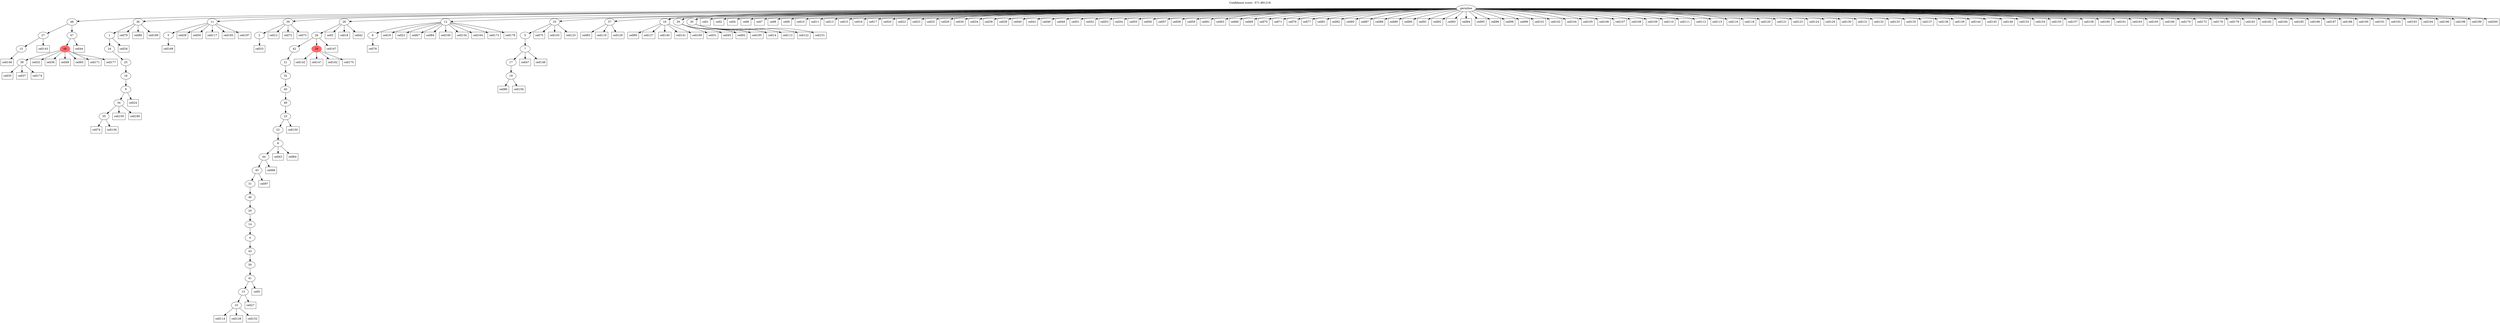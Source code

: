 digraph g {
	"50" -> "51";
	"51" [label="15"];
	"48" -> "49";
	"49" [label="38"];
	"47" -> "48";
	"48" [color=indianred1, style=filled, label="48"];
	"46" -> "47";
	"47" [label="47"];
	"46" -> "50";
	"50" [label="27"];
	"44" -> "45";
	"45" [label="35"];
	"43" -> "44";
	"44" [label="34"];
	"42" -> "43";
	"43" [label="9"];
	"41" -> "42";
	"42" [label="18"];
	"40" -> "41";
	"41" [label="25"];
	"39" -> "40";
	"40" [label="24"];
	"38" -> "39";
	"39" [label="1"];
	"35" -> "36";
	"36" [label="3"];
	"33" -> "34";
	"34" [label="2"];
	"30" -> "31";
	"31" [label="10"];
	"29" -> "30";
	"30" [label="13"];
	"28" -> "29";
	"29" [label="41"];
	"27" -> "28";
	"28" [label="50"];
	"26" -> "27";
	"27" [label="43"];
	"25" -> "26";
	"26" [label="4"];
	"24" -> "25";
	"25" [label="14"];
	"23" -> "24";
	"24" [label="20"];
	"22" -> "23";
	"23" [label="46"];
	"21" -> "22";
	"22" [label="31"];
	"20" -> "21";
	"21" [label="45"];
	"19" -> "20";
	"20" [label="44"];
	"18" -> "19";
	"19" [label="8"];
	"17" -> "18";
	"18" [label="22"];
	"16" -> "17";
	"17" [label="23"];
	"15" -> "16";
	"16" [label="49"];
	"14" -> "15";
	"15" [label="40"];
	"13" -> "14";
	"14" [label="32"];
	"12" -> "13";
	"13" [label="21"];
	"11" -> "12";
	"12" [label="42"];
	"11" -> "32";
	"32" [color=indianred1, style=filled, label="28"];
	"10" -> "11";
	"11" [label="26"];
	"7" -> "8";
	"8" [label="6"];
	"5" -> "6";
	"6" [label="19"];
	"4" -> "5";
	"5" [label="17"];
	"3" -> "4";
	"4" [label="7"];
	"2" -> "3";
	"3" [label="5"];
	"0" -> "1";
	"1" [label="37"];
	"0" -> "2";
	"2" [label="33"];
	"0" -> "7";
	"7" [label="12"];
	"0" -> "9";
	"9" [label="16"];
	"0" -> "10";
	"10" [label="28"];
	"0" -> "33";
	"33" [label="39"];
	"0" -> "35";
	"35" [label="11"];
	"0" -> "37";
	"37" [label="29"];
	"0" -> "38";
	"38" [label="36"];
	"0" -> "46";
	"46" [label="48"];
	"0" -> "52";
	"52" [label="30"];
	"0" [label="germline"];
	"0" -> "cell1";
	"cell1" [shape=box];
	"0" -> "cell2";
	"cell2" [shape=box];
	"10" -> "cell3";
	"cell3" [shape=box];
	"0" -> "cell4";
	"cell4" [shape=box];
	"29" -> "cell5";
	"cell5" [shape=box];
	"0" -> "cell6";
	"cell6" [shape=box];
	"0" -> "cell7";
	"cell7" [shape=box];
	"0" -> "cell8";
	"cell8" [shape=box];
	"0" -> "cell9";
	"cell9" [shape=box];
	"0" -> "cell10";
	"cell10" [shape=box];
	"0" -> "cell11";
	"cell11" [shape=box];
	"33" -> "cell12";
	"cell12" [shape=box];
	"0" -> "cell13";
	"cell13" [shape=box];
	"52" -> "cell14";
	"cell14" [shape=box];
	"0" -> "cell15";
	"cell15" [shape=box];
	"0" -> "cell16";
	"cell16" [shape=box];
	"0" -> "cell17";
	"cell17" [shape=box];
	"10" -> "cell18";
	"cell18" [shape=box];
	"7" -> "cell19";
	"cell19" [shape=box];
	"0" -> "cell20";
	"cell20" [shape=box];
	"7" -> "cell21";
	"cell21" [shape=box];
	"0" -> "cell22";
	"cell22" [shape=box];
	"0" -> "cell23";
	"cell23" [shape=box];
	"43" -> "cell24";
	"cell24" [shape=box];
	"0" -> "cell25";
	"cell25" [shape=box];
	"39" -> "cell26";
	"cell26" [shape=box];
	"30" -> "cell27";
	"cell27" [shape=box];
	"35" -> "cell28";
	"cell28" [shape=box];
	"0" -> "cell29";
	"cell29" [shape=box];
	"0" -> "cell30";
	"cell30" [shape=box];
	"37" -> "cell31";
	"cell31" [shape=box];
	"48" -> "cell32";
	"cell32" [shape=box];
	"34" -> "cell33";
	"cell33" [shape=box];
	"0" -> "cell34";
	"cell34" [shape=box];
	"49" -> "cell35";
	"cell35" [shape=box];
	"48" -> "cell36";
	"cell36" [shape=box];
	"49" -> "cell37";
	"cell37" [shape=box];
	"0" -> "cell38";
	"cell38" [shape=box];
	"0" -> "cell39";
	"cell39" [shape=box];
	"0" -> "cell40";
	"cell40" [shape=box];
	"0" -> "cell41";
	"cell41" [shape=box];
	"10" -> "cell42";
	"cell42" [shape=box];
	"19" -> "cell43";
	"cell43" [shape=box];
	"47" -> "cell44";
	"cell44" [shape=box];
	"37" -> "cell45";
	"cell45" [shape=box];
	"0" -> "cell46";
	"cell46" [shape=box];
	"4" -> "cell47";
	"cell47" [shape=box];
	"48" -> "cell48";
	"cell48" [shape=box];
	"0" -> "cell49";
	"cell49" [shape=box];
	"35" -> "cell50";
	"cell50" [shape=box];
	"0" -> "cell51";
	"cell51" [shape=box];
	"0" -> "cell52";
	"cell52" [shape=box];
	"0" -> "cell53";
	"cell53" [shape=box];
	"0" -> "cell54";
	"cell54" [shape=box];
	"0" -> "cell55";
	"cell55" [shape=box];
	"0" -> "cell56";
	"cell56" [shape=box];
	"0" -> "cell57";
	"cell57" [shape=box];
	"0" -> "cell58";
	"cell58" [shape=box];
	"0" -> "cell59";
	"cell59" [shape=box];
	"9" -> "cell60";
	"cell60" [shape=box];
	"0" -> "cell61";
	"cell61" [shape=box];
	"37" -> "cell62";
	"cell62" [shape=box];
	"0" -> "cell63";
	"cell63" [shape=box];
	"19" -> "cell64";
	"cell64" [shape=box];
	"48" -> "cell65";
	"cell65" [shape=box];
	"0" -> "cell66";
	"cell66" [shape=box];
	"7" -> "cell67";
	"cell67" [shape=box];
	"20" -> "cell68";
	"cell68" [shape=box];
	"0" -> "cell69";
	"cell69" [shape=box];
	"0" -> "cell70";
	"cell70" [shape=box];
	"0" -> "cell71";
	"cell71" [shape=box];
	"33" -> "cell72";
	"cell72" [shape=box];
	"33" -> "cell73";
	"cell73" [shape=box];
	"45" -> "cell74";
	"cell74" [shape=box];
	"2" -> "cell75";
	"cell75" [shape=box];
	"0" -> "cell76";
	"cell76" [shape=box];
	"0" -> "cell77";
	"cell77" [shape=box];
	"8" -> "cell78";
	"cell78" [shape=box];
	"38" -> "cell79";
	"cell79" [shape=box];
	"38" -> "cell80";
	"cell80" [shape=box];
	"0" -> "cell81";
	"cell81" [shape=box];
	"0" -> "cell82";
	"cell82" [shape=box];
	"1" -> "cell83";
	"cell83" [shape=box];
	"7" -> "cell84";
	"cell84" [shape=box];
	"0" -> "cell85";
	"cell85" [shape=box];
	"6" -> "cell86";
	"cell86" [shape=box];
	"0" -> "cell87";
	"cell87" [shape=box];
	"0" -> "cell88";
	"cell88" [shape=box];
	"0" -> "cell89";
	"cell89" [shape=box];
	"0" -> "cell90";
	"cell90" [shape=box];
	"0" -> "cell91";
	"cell91" [shape=box];
	"0" -> "cell92";
	"cell92" [shape=box];
	"0" -> "cell93";
	"cell93" [shape=box];
	"0" -> "cell94";
	"cell94" [shape=box];
	"0" -> "cell95";
	"cell95" [shape=box];
	"0" -> "cell96";
	"cell96" [shape=box];
	"21" -> "cell97";
	"cell97" [shape=box];
	"0" -> "cell98";
	"cell98" [shape=box];
	"0" -> "cell99";
	"cell99" [shape=box];
	"7" -> "cell100";
	"cell100" [shape=box];
	"0" -> "cell101";
	"cell101" [shape=box];
	"0" -> "cell102";
	"cell102" [shape=box];
	"2" -> "cell103";
	"cell103" [shape=box];
	"0" -> "cell104";
	"cell104" [shape=box];
	"0" -> "cell105";
	"cell105" [shape=box];
	"0" -> "cell106";
	"cell106" [shape=box];
	"0" -> "cell107";
	"cell107" [shape=box];
	"0" -> "cell108";
	"cell108" [shape=box];
	"0" -> "cell109";
	"cell109" [shape=box];
	"0" -> "cell110";
	"cell110" [shape=box];
	"0" -> "cell111";
	"cell111" [shape=box];
	"0" -> "cell112";
	"cell112" [shape=box];
	"52" -> "cell113";
	"cell113" [shape=box];
	"31" -> "cell114";
	"cell114" [shape=box];
	"0" -> "cell115";
	"cell115" [shape=box];
	"0" -> "cell116";
	"cell116" [shape=box];
	"35" -> "cell117";
	"cell117" [shape=box];
	"0" -> "cell118";
	"cell118" [shape=box];
	"1" -> "cell119";
	"cell119" [shape=box];
	"0" -> "cell120";
	"cell120" [shape=box];
	"0" -> "cell121";
	"cell121" [shape=box];
	"52" -> "cell122";
	"cell122" [shape=box];
	"0" -> "cell123";
	"cell123" [shape=box];
	"0" -> "cell124";
	"cell124" [shape=box];
	"2" -> "cell125";
	"cell125" [shape=box];
	"0" -> "cell126";
	"cell126" [shape=box];
	"9" -> "cell127";
	"cell127" [shape=box];
	"31" -> "cell128";
	"cell128" [shape=box];
	"1" -> "cell129";
	"cell129" [shape=box];
	"0" -> "cell130";
	"cell130" [shape=box];
	"0" -> "cell131";
	"cell131" [shape=box];
	"0" -> "cell132";
	"cell132" [shape=box];
	"0" -> "cell133";
	"cell133" [shape=box];
	"7" -> "cell134";
	"cell134" [shape=box];
	"0" -> "cell135";
	"cell135" [shape=box];
	"45" -> "cell136";
	"cell136" [shape=box];
	"0" -> "cell137";
	"cell137" [shape=box];
	"0" -> "cell138";
	"cell138" [shape=box];
	"0" -> "cell139";
	"cell139" [shape=box];
	"9" -> "cell140";
	"cell140" [shape=box];
	"9" -> "cell141";
	"cell141" [shape=box];
	"32" -> "cell142";
	"cell142" [shape=box];
	"50" -> "cell143";
	"cell143" [shape=box];
	"0" -> "cell144";
	"cell144" [shape=box];
	"0" -> "cell145";
	"cell145" [shape=box];
	"51" -> "cell146";
	"cell146" [shape=box];
	"32" -> "cell147";
	"cell147" [shape=box];
	"4" -> "cell148";
	"cell148" [shape=box];
	"0" -> "cell149";
	"cell149" [shape=box];
	"17" -> "cell150";
	"cell150" [shape=box];
	"52" -> "cell151";
	"cell151" [shape=box];
	"31" -> "cell152";
	"cell152" [shape=box];
	"0" -> "cell153";
	"cell153" [shape=box];
	"0" -> "cell154";
	"cell154" [shape=box];
	"0" -> "cell155";
	"cell155" [shape=box];
	"6" -> "cell156";
	"cell156" [shape=box];
	"0" -> "cell157";
	"cell157" [shape=box];
	"0" -> "cell158";
	"cell158" [shape=box];
	"44" -> "cell159";
	"cell159" [shape=box];
	"0" -> "cell160";
	"cell160" [shape=box];
	"0" -> "cell161";
	"cell161" [shape=box];
	"32" -> "cell162";
	"cell162" [shape=box];
	"0" -> "cell163";
	"cell163" [shape=box];
	"7" -> "cell164";
	"cell164" [shape=box];
	"0" -> "cell165";
	"cell165" [shape=box];
	"0" -> "cell166";
	"cell166" [shape=box];
	"11" -> "cell167";
	"cell167" [shape=box];
	"36" -> "cell168";
	"cell168" [shape=box];
	"9" -> "cell169";
	"cell169" [shape=box];
	"0" -> "cell170";
	"cell170" [shape=box];
	"48" -> "cell171";
	"cell171" [shape=box];
	"0" -> "cell172";
	"cell172" [shape=box];
	"7" -> "cell173";
	"cell173" [shape=box];
	"49" -> "cell174";
	"cell174" [shape=box];
	"32" -> "cell175";
	"cell175" [shape=box];
	"0" -> "cell176";
	"cell176" [shape=box];
	"48" -> "cell177";
	"cell177" [shape=box];
	"7" -> "cell178";
	"cell178" [shape=box];
	"0" -> "cell179";
	"cell179" [shape=box];
	"44" -> "cell180";
	"cell180" [shape=box];
	"0" -> "cell181";
	"cell181" [shape=box];
	"0" -> "cell182";
	"cell182" [shape=box];
	"35" -> "cell183";
	"cell183" [shape=box];
	"0" -> "cell184";
	"cell184" [shape=box];
	"0" -> "cell185";
	"cell185" [shape=box];
	"0" -> "cell186";
	"cell186" [shape=box];
	"0" -> "cell187";
	"cell187" [shape=box];
	"0" -> "cell188";
	"cell188" [shape=box];
	"38" -> "cell189";
	"cell189" [shape=box];
	"0" -> "cell190";
	"cell190" [shape=box];
	"0" -> "cell191";
	"cell191" [shape=box];
	"0" -> "cell192";
	"cell192" [shape=box];
	"0" -> "cell193";
	"cell193" [shape=box];
	"0" -> "cell194";
	"cell194" [shape=box];
	"37" -> "cell195";
	"cell195" [shape=box];
	"0" -> "cell196";
	"cell196" [shape=box];
	"35" -> "cell197";
	"cell197" [shape=box];
	"0" -> "cell198";
	"cell198" [shape=box];
	"0" -> "cell199";
	"cell199" [shape=box];
	"0" -> "cell200";
	"cell200" [shape=box];
	labelloc="t";
	label="Confidence score: -571.881218";
}
